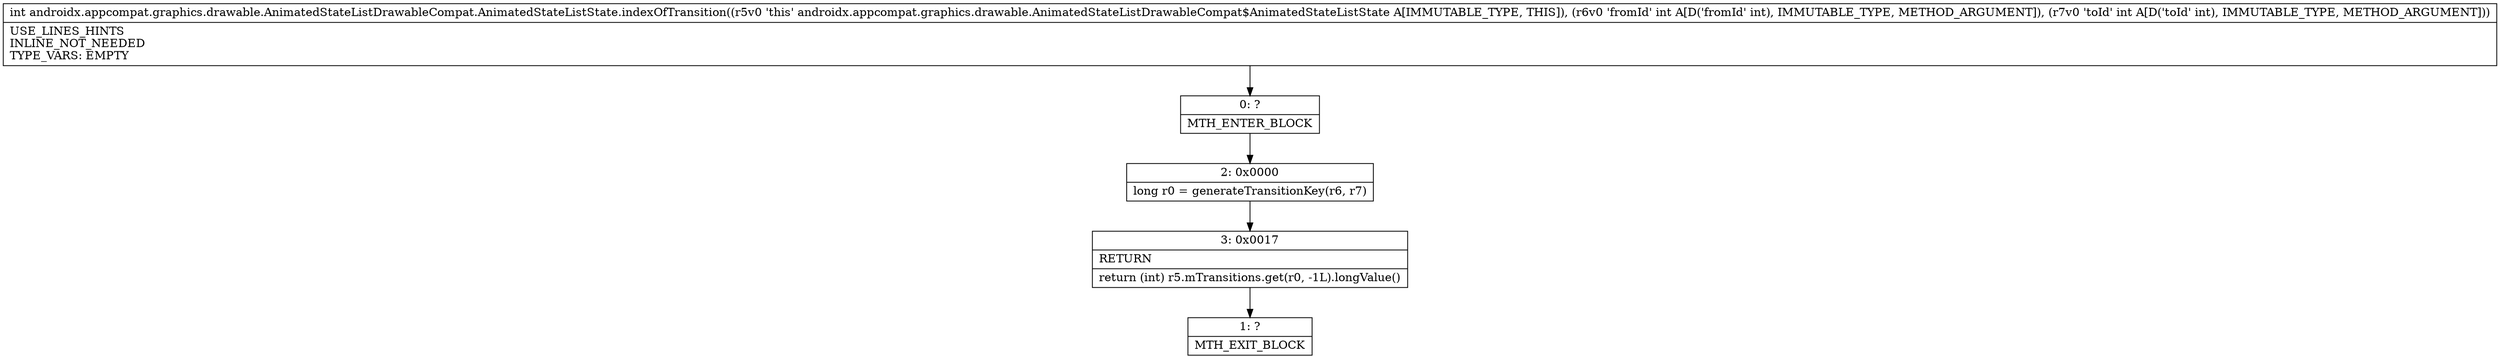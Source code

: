 digraph "CFG forandroidx.appcompat.graphics.drawable.AnimatedStateListDrawableCompat.AnimatedStateListState.indexOfTransition(II)I" {
Node_0 [shape=record,label="{0\:\ ?|MTH_ENTER_BLOCK\l}"];
Node_2 [shape=record,label="{2\:\ 0x0000|long r0 = generateTransitionKey(r6, r7)\l}"];
Node_3 [shape=record,label="{3\:\ 0x0017|RETURN\l|return (int) r5.mTransitions.get(r0, \-1L).longValue()\l}"];
Node_1 [shape=record,label="{1\:\ ?|MTH_EXIT_BLOCK\l}"];
MethodNode[shape=record,label="{int androidx.appcompat.graphics.drawable.AnimatedStateListDrawableCompat.AnimatedStateListState.indexOfTransition((r5v0 'this' androidx.appcompat.graphics.drawable.AnimatedStateListDrawableCompat$AnimatedStateListState A[IMMUTABLE_TYPE, THIS]), (r6v0 'fromId' int A[D('fromId' int), IMMUTABLE_TYPE, METHOD_ARGUMENT]), (r7v0 'toId' int A[D('toId' int), IMMUTABLE_TYPE, METHOD_ARGUMENT]))  | USE_LINES_HINTS\lINLINE_NOT_NEEDED\lTYPE_VARS: EMPTY\l}"];
MethodNode -> Node_0;Node_0 -> Node_2;
Node_2 -> Node_3;
Node_3 -> Node_1;
}

